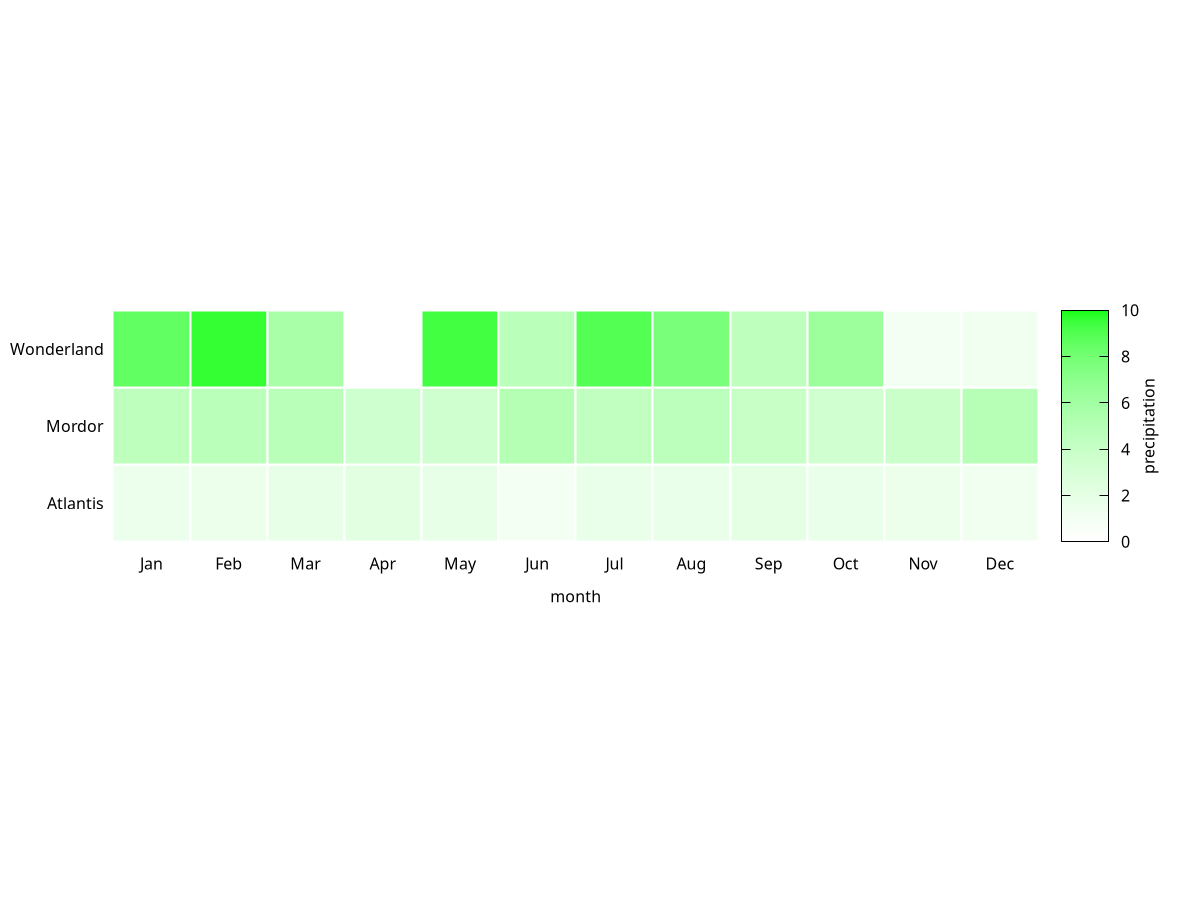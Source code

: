 set terminal svg size 1200,300 enhanced font 'Verdana,22'
set out "../../src/fundamental/img/precip2.svg"

$Data << EOD
# location  Jan   Feb   Mar   Apr   May   Jun   Jul   Aug   Sep   Oct   Nov   Dec
Atlantis    1.50  1.57  1.85  2.15  1.87  1.05  1.70  1.65  1.97  1.71  1.53  1.15
Mordor      4.44  4.71  4.74  3.50  3.43  4.98  4.29  4.55  3.93  3.34  3.74  4.88
Wonderland  8.55  9.59  5.65  0.13  9.33  4.70  8.94  7.74  4.49  6.26  0.96  1.20
EOD

unset border
set xlabel 'month'
set xrange [0.5:12.5]

# set yrange [:] reverse
set ytics

set palette rgbformula -7,2,-7
set cbrange [0:10]
set cblabel "precipitation"

MonthName(n) = strftime("%b",24*3600*28*n)      # get the month name from 1..12
set key noautotitle
set style fill solid 1.0 border rgb "white"
set size ratio -1       # make the boxes squares

plot for [i=1:12] $Data u (i):0:(0.5):(0.5):i+1:  \
        xtic(MonthName(i)):ytic(1) w boxxy fc palette lw 2